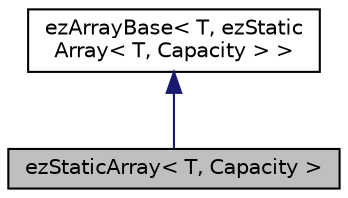 digraph "ezStaticArray&lt; T, Capacity &gt;"
{
 // LATEX_PDF_SIZE
  edge [fontname="Helvetica",fontsize="10",labelfontname="Helvetica",labelfontsize="10"];
  node [fontname="Helvetica",fontsize="10",shape=record];
  Node1 [label="ezStaticArray\< T, Capacity \>",height=0.2,width=0.4,color="black", fillcolor="grey75", style="filled", fontcolor="black",tooltip="Wraps a C-style array, which has a fixed size at compile-time, with a more convenient interface."];
  Node2 -> Node1 [dir="back",color="midnightblue",fontsize="10",style="solid",fontname="Helvetica"];
  Node2 [label="ezArrayBase\< T, ezStatic\lArray\< T, Capacity \> \>",height=0.2,width=0.4,color="black", fillcolor="white", style="filled",URL="$dc/d59/classez_array_base.htm",tooltip=" "];
}
